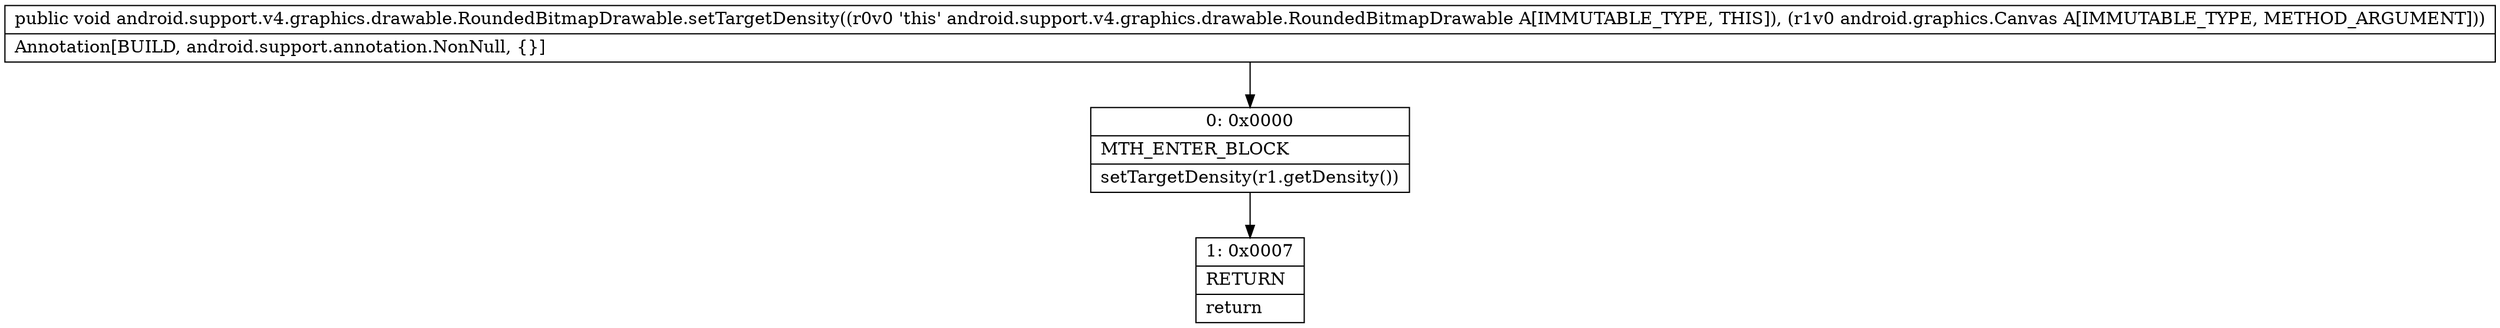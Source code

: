digraph "CFG forandroid.support.v4.graphics.drawable.RoundedBitmapDrawable.setTargetDensity(Landroid\/graphics\/Canvas;)V" {
Node_0 [shape=record,label="{0\:\ 0x0000|MTH_ENTER_BLOCK\l|setTargetDensity(r1.getDensity())\l}"];
Node_1 [shape=record,label="{1\:\ 0x0007|RETURN\l|return\l}"];
MethodNode[shape=record,label="{public void android.support.v4.graphics.drawable.RoundedBitmapDrawable.setTargetDensity((r0v0 'this' android.support.v4.graphics.drawable.RoundedBitmapDrawable A[IMMUTABLE_TYPE, THIS]), (r1v0 android.graphics.Canvas A[IMMUTABLE_TYPE, METHOD_ARGUMENT]))  | Annotation[BUILD, android.support.annotation.NonNull, \{\}]\l}"];
MethodNode -> Node_0;
Node_0 -> Node_1;
}

